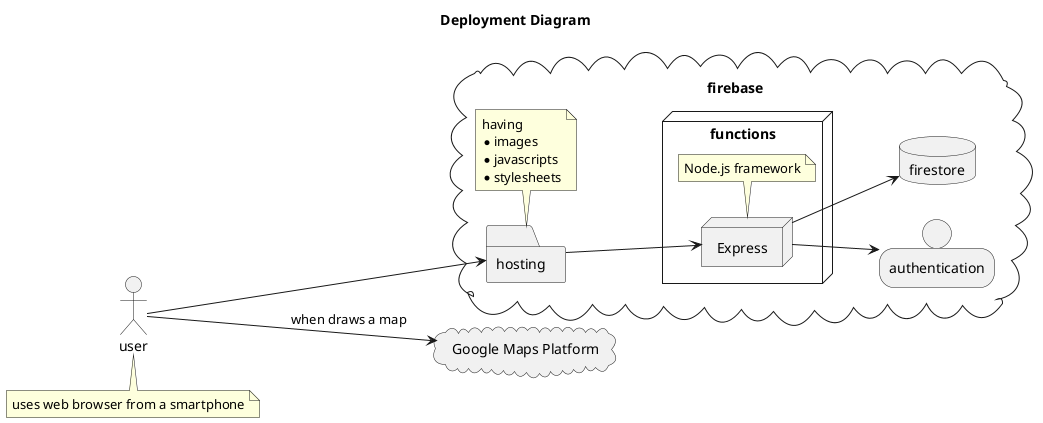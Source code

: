 @startuml Deployment Diagram
title Deployment Diagram
left to right direction

actor user
note bottom : uses web browser from a smartphone

cloud firebase {
  folder hosting
  note bottom
    having
    * images
    * javascripts
    * stylesheets
  end note
  node functions {
    node Express
    note bottom : Node.js framework
  }
  person authentication
  database firestore
}
cloud "Google Maps Platform" as gmp

user --> hosting
hosting --> Express
Express --> authentication
Express --> firestore
user --> gmp : when draws a map

@enduml